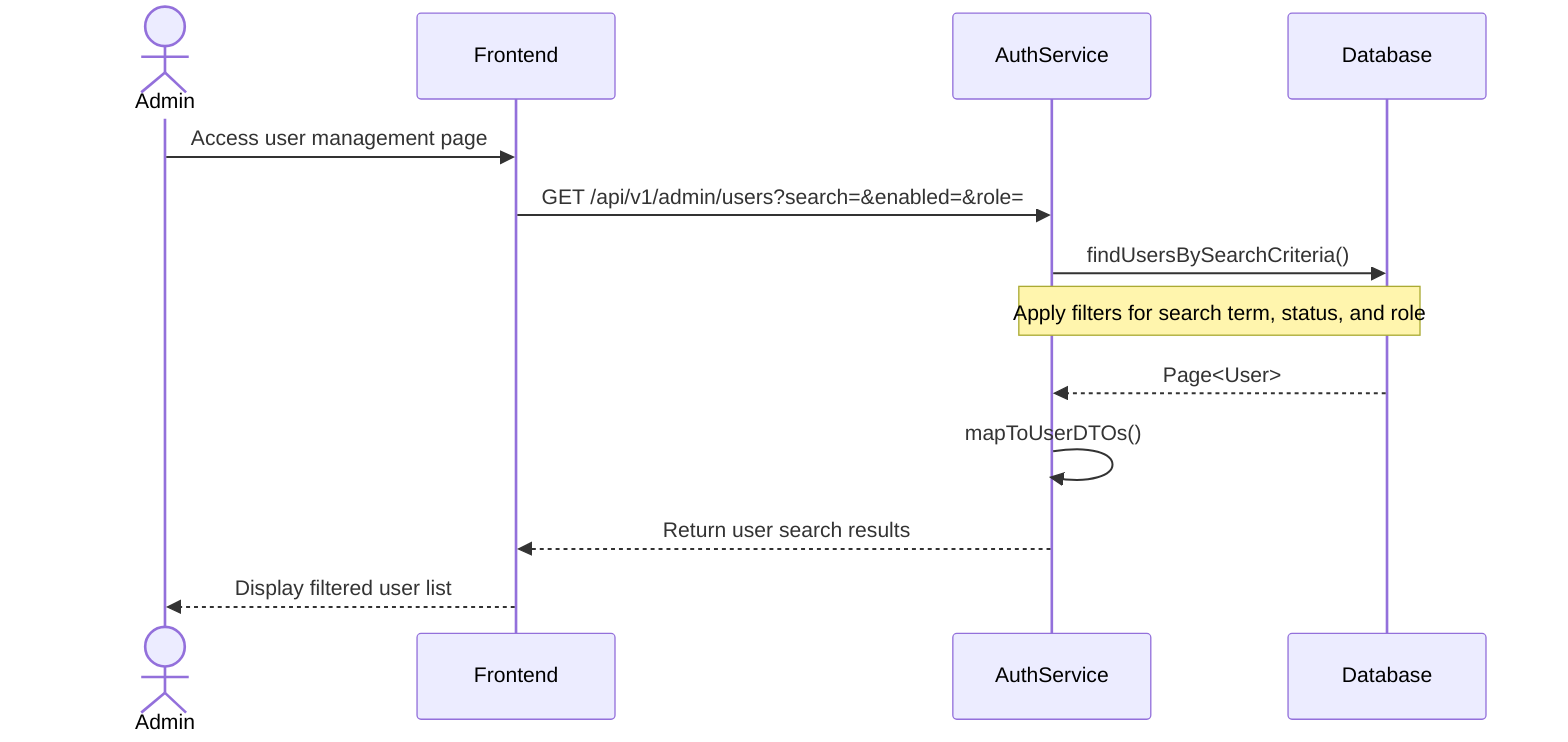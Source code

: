 sequenceDiagram
    actor Admin
    participant Frontend
    participant AuthService
    participant Database

    Admin->>Frontend: Access user management page
    Frontend->>AuthService: GET /api/v1/admin/users?search=&enabled=&role=

    AuthService->>Database: findUsersBySearchCriteria()
    Note over AuthService,Database: Apply filters for search term, status, and role
    Database-->>AuthService: Page<User>

    AuthService->>AuthService: mapToUserDTOs()

    AuthService-->>Frontend: Return user search results
    Frontend-->>Admin: Display filtered user list